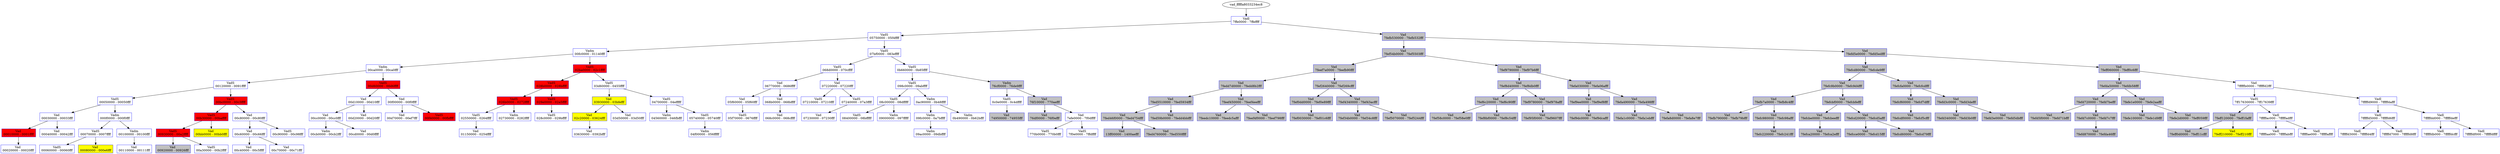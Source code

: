 /* Pid:   3596 */
digraph processtree {
graph [rankdir = "TB"];
vad_fffffa8033234ec8 -> vad_fffffa80325b84d0
vad_fffffa80325b84d0 [label = "{ Vadl\n7ffe0000 - 7ffeffff }"shape = "record" color = "blue" style = "filled" fillcolor = "white"];
vad_fffffa80325b84d0 -> vad_fffffa8032456db0
vad_fffffa8032456db0 [label = "{ VadS\n05750000 - 05f4ffff }"shape = "record" color = "blue" style = "filled" fillcolor = "white"];
vad_fffffa8032456db0 -> vad_fffffa80325a76b0
vad_fffffa80325a76b0 [label = "{ Vadm\n00fc0000 - 01140fff }"shape = "record" color = "blue" style = "filled" fillcolor = "white"];
vad_fffffa80325a76b0 -> vad_fffffa8032713160
vad_fffffa8032713160 [label = "{ Vadm\n00ca0000 - 00ca0fff }"shape = "record" color = "blue" style = "filled" fillcolor = "white"];
vad_fffffa8032713160 -> vad_fffffa80314a0fc0
vad_fffffa80314a0fc0 [label = "{ VadS\n00120000 - 0091ffff }"shape = "record" color = "blue" style = "filled" fillcolor = "white"];
vad_fffffa80314a0fc0 -> vad_fffffa803157bfc0
vad_fffffa803157bfc0 [label = "{ VadS\n00050000 - 00050fff }"shape = "record" color = "blue" style = "filled" fillcolor = "white"];
vad_fffffa803157bfc0 -> vad_fffffa8032008d50
vad_fffffa8032008d50 [label = "{ Vad \n00030000 - 00033fff }"shape = "record" color = "blue" style = "filled" fillcolor = "white"];
vad_fffffa8032008d50 -> vad_fffffa80323a6790
vad_fffffa80323a6790 [label = "{ Vad \n00010000 - 0001ffff }"shape = "record" color = "blue" style = "filled" fillcolor = "red"];
vad_fffffa80323a6790 -> vad_fffffa80324dea30
vad_fffffa80324dea30 [label = "{ Vad \n00020000 - 00020fff }"shape = "record" color = "blue" style = "filled" fillcolor = "white"];
vad_fffffa8032008d50 -> vad_fffffa80325b8110
vad_fffffa80325b8110 [label = "{ Vad \n00040000 - 00042fff }"shape = "record" color = "blue" style = "filled" fillcolor = "white"];
vad_fffffa803157bfc0 -> vad_fffffa8032008470
vad_fffffa8032008470 [label = "{ Vadm\n000f0000 - 000f0fff }"shape = "record" color = "blue" style = "filled" fillcolor = "white"];
vad_fffffa8032008470 -> vad_fffffa8031537fc0
vad_fffffa8031537fc0 [label = "{ VadS\n00070000 - 0007ffff }"shape = "record" color = "blue" style = "filled" fillcolor = "white"];
vad_fffffa8031537fc0 -> vad_fffffa803148c2a0
vad_fffffa803148c2a0 [label = "{ VadS\n00060000 - 00060fff }"shape = "record" color = "blue" style = "filled" fillcolor = "white"];
vad_fffffa8031537fc0 -> vad_fffffa80324a5e30
vad_fffffa80324a5e30 [label = "{ Vad \n00080000 - 000e6fff }"shape = "record" color = "blue" style = "filled" fillcolor = "yellow"];
vad_fffffa8032008470 -> vad_fffffa8032008330
vad_fffffa8032008330 [label = "{ Vadm\n00100000 - 00100fff }"shape = "record" color = "blue" style = "filled" fillcolor = "white"];
vad_fffffa8032008330 -> vad_fffffa8031ef2330
vad_fffffa8031ef2330 [label = "{ Vad \n00110000 - 00111fff }"shape = "record" color = "blue" style = "filled" fillcolor = "white"];
vad_fffffa80314a0fc0 -> vad_fffffa80325b8580
vad_fffffa80325b8580 [label = "{ VadS\n00bc0000 - 00c3ffff }"shape = "record" color = "blue" style = "filled" fillcolor = "red"];
vad_fffffa80325b8580 -> vad_fffffa8031594870
vad_fffffa8031594870 [label = "{ VadS\n00b30000 - 00baffff }"shape = "record" color = "blue" style = "filled" fillcolor = "red"];
vad_fffffa8031594870 -> vad_fffffa8031f15e70
vad_fffffa8031f15e70 [label = "{ VadS\n00930000 - 00a2ffff }"shape = "record" color = "blue" style = "filled" fillcolor = "red"];
vad_fffffa8031f15e70 -> vad_fffffa80326d6920
vad_fffffa80326d6920 [label = "{ Vad \n00920000 - 00926fff }"shape = "record" color = "blue" style = "filled" fillcolor = "gray"];
vad_fffffa8031f15e70 -> vad_fffffa80324aba70
vad_fffffa80324aba70 [label = "{ VadS\n00a30000 - 00b2ffff }"shape = "record" color = "blue" style = "filled" fillcolor = "white"];
vad_fffffa8031594870 -> vad_fffffa80326d71f0
vad_fffffa80326d71f0 [label = "{ Vad \n00bb0000 - 00bb0fff }"shape = "record" color = "blue" style = "filled" fillcolor = "yellow"];
vad_fffffa80325b8580 -> vad_fffffa8032b4b760
vad_fffffa8032b4b760 [label = "{ Vad \n00c80000 - 00c80fff }"shape = "record" color = "blue" style = "filled" fillcolor = "white"];
vad_fffffa8032b4b760 -> vad_fffffa80325bb7f0
vad_fffffa80325bb7f0 [label = "{ Vad \n00c60000 - 00c66fff }"shape = "record" color = "blue" style = "filled" fillcolor = "white"];
vad_fffffa80325bb7f0 -> vad_fffffa80326ddea0
vad_fffffa80326ddea0 [label = "{ Vad \n00c40000 - 00c5ffff }"shape = "record" color = "blue" style = "filled" fillcolor = "white"];
vad_fffffa80325bb7f0 -> vad_fffffa803259c770
vad_fffffa803259c770 [label = "{ Vad \n00c70000 - 00c71fff }"shape = "record" color = "blue" style = "filled" fillcolor = "white"];
vad_fffffa8032b4b760 -> vad_fffffa80327255a0
vad_fffffa80327255a0 [label = "{ VadS\n00c90000 - 00c98fff }"shape = "record" color = "blue" style = "filled" fillcolor = "white"];
vad_fffffa8032713160 -> vad_fffffa80324de9e0
vad_fffffa80324de9e0 [label = "{ VadS\n00d60000 - 00d6ffff }"shape = "record" color = "blue" style = "filled" fillcolor = "red"];
vad_fffffa80324de9e0 -> vad_fffffa80326e6f80
vad_fffffa80326e6f80 [label = "{ Vad \n00d10000 - 00d10fff }"shape = "record" color = "blue" style = "filled" fillcolor = "white"];
vad_fffffa80326e6f80 -> vad_fffffa803276e8c0
vad_fffffa803276e8c0 [label = "{ Vad \n00cc0000 - 00cc0fff }"shape = "record" color = "blue" style = "filled" fillcolor = "white"];
vad_fffffa803276e8c0 -> vad_fffffa803273b910
vad_fffffa803273b910 [label = "{ Vadm\n00cb0000 - 00cb2fff }"shape = "record" color = "blue" style = "filled" fillcolor = "white"];
vad_fffffa803276e8c0 -> vad_fffffa8032771d30
vad_fffffa8032771d30 [label = "{ Vad \n00cd0000 - 00d0ffff }"shape = "record" color = "blue" style = "filled" fillcolor = "white"];
vad_fffffa80326e6f80 -> vad_fffffa803259ad50
vad_fffffa803259ad50 [label = "{ Vad \n00d20000 - 00d20fff }"shape = "record" color = "blue" style = "filled" fillcolor = "white"];
vad_fffffa80324de9e0 -> vad_fffffa80325bf430
vad_fffffa80325bf430 [label = "{ Vad \n00f00000 - 00f0ffff }"shape = "record" color = "blue" style = "filled" fillcolor = "white"];
vad_fffffa80325bf430 -> vad_fffffa803265cef0
vad_fffffa803265cef0 [label = "{ Vad \n00d70000 - 00ef7fff }"shape = "record" color = "blue" style = "filled" fillcolor = "white"];
vad_fffffa80325bf430 -> vad_fffffa8031519300
vad_fffffa8031519300 [label = "{ VadS\n00f40000 - 00fbffff }"shape = "record" color = "blue" style = "filled" fillcolor = "red"];
vad_fffffa80325a76b0 -> vad_fffffa80314d8310
vad_fffffa80314d8310 [label = "{ VadS\n02ba0000 - 02c1ffff }"shape = "record" color = "blue" style = "filled" fillcolor = "red"];
vad_fffffa80314d8310 -> vad_fffffa80323da2b0
vad_fffffa80323da2b0 [label = "{ VadS\n028b0000 - 028bffff }"shape = "record" color = "blue" style = "filled" fillcolor = "red"];
vad_fffffa80323da2b0 -> vad_fffffa80326186e0
vad_fffffa80326186e0 [label = "{ VadS\n026b0000 - 0272ffff }"shape = "record" color = "blue" style = "filled" fillcolor = "red"];
vad_fffffa80326186e0 -> vad_fffffa803275da00
vad_fffffa803275da00 [label = "{ VadS\n02550000 - 0264ffff }"shape = "record" color = "blue" style = "filled" fillcolor = "white"];
vad_fffffa803275da00 -> vad_fffffa803259c360
vad_fffffa803259c360 [label = "{ Vad \n01150000 - 0254ffff }"shape = "record" color = "blue" style = "filled" fillcolor = "white"];
vad_fffffa80326186e0 -> vad_fffffa803265a180
vad_fffffa803265a180 [label = "{ Vadm\n02730000 - 0282ffff }"shape = "record" color = "blue" style = "filled" fillcolor = "white"];
vad_fffffa80323da2b0 -> vad_fffffa8033a6d8b0
vad_fffffa8033a6d8b0 [label = "{ VadS\n029e0000 - 02a5ffff }"shape = "record" color = "blue" style = "filled" fillcolor = "red"];
vad_fffffa8033a6d8b0 -> vad_fffffa80327415e0
vad_fffffa80327415e0 [label = "{ VadS\n028c0000 - 029bffff }"shape = "record" color = "blue" style = "filled" fillcolor = "white"];
vad_fffffa80314d8310 -> vad_fffffa80316e97e0
vad_fffffa80316e97e0 [label = "{ VadS\n03d60000 - 0455ffff }"shape = "record" color = "blue" style = "filled" fillcolor = "white"];
vad_fffffa80316e97e0 -> vad_fffffa8032394a20
vad_fffffa8032394a20 [label = "{ Vad \n03930000 - 03bfefff }"shape = "record" color = "blue" style = "filled" fillcolor = "yellow"];
vad_fffffa8032394a20 -> vad_fffffa80326dde10
vad_fffffa80326dde10 [label = "{ Vad \n02c20000 - 03624fff }"shape = "record" color = "blue" style = "filled" fillcolor = "yellow"];
vad_fffffa80326dde10 -> vad_fffffa803259c6e0
vad_fffffa803259c6e0 [label = "{ Vad \n03630000 - 0392bfff }"shape = "record" color = "blue" style = "filled" fillcolor = "white"];
vad_fffffa8032394a20 -> vad_fffffa803390f210
vad_fffffa803390f210 [label = "{ Vad \n03d50000 - 03d50fff }"shape = "record" color = "blue" style = "filled" fillcolor = "white"];
vad_fffffa80316e97e0 -> vad_fffffa80316f24c0
vad_fffffa80316f24c0 [label = "{ VadS\n04700000 - 04efffff }"shape = "record" color = "blue" style = "filled" fillcolor = "white"];
vad_fffffa80316f24c0 -> vad_fffffa8032824660
vad_fffffa8032824660 [label = "{ Vadm\n04560000 - 046fbfff }"shape = "record" color = "blue" style = "filled" fillcolor = "white"];
vad_fffffa80316f24c0 -> vad_fffffa80331ae860
vad_fffffa80331ae860 [label = "{ VadS\n05740000 - 05740fff }"shape = "record" color = "blue" style = "filled" fillcolor = "white"];
vad_fffffa80331ae860 -> vad_fffffa8033634410
vad_fffffa8033634410 [label = "{ Vadm\n04f00000 - 056fffff }"shape = "record" color = "blue" style = "filled" fillcolor = "white"];
vad_fffffa8032456db0 -> vad_fffffa80327713a0
vad_fffffa80327713a0 [label = "{ VadS\n07bf0000 - 083effff }"shape = "record" color = "blue" style = "filled" fillcolor = "white"];
vad_fffffa80327713a0 -> vad_fffffa80327e2b30
vad_fffffa80327e2b30 [label = "{ VadS\n068d0000 - 070cffff }"shape = "record" color = "blue" style = "filled" fillcolor = "white"];
vad_fffffa80327e2b30 -> vad_fffffa80325bf4c0
vad_fffffa80325bf4c0 [label = "{ Vad \n06770000 - 0686ffff }"shape = "record" color = "blue" style = "filled" fillcolor = "white"];
vad_fffffa80325bf4c0 -> vad_fffffa803390f5b0
vad_fffffa803390f5b0 [label = "{ Vad \n05f60000 - 05f60fff }"shape = "record" color = "blue" style = "filled" fillcolor = "white"];
vad_fffffa803390f5b0 -> vad_fffffa8032d46010
vad_fffffa8032d46010 [label = "{ VadS\n05f70000 - 0676ffff }"shape = "record" color = "blue" style = "filled" fillcolor = "white"];
vad_fffffa80325bf4c0 -> vad_fffffa8033927870
vad_fffffa8033927870 [label = "{ Vad \n068b0000 - 068bffff }"shape = "record" color = "blue" style = "filled" fillcolor = "white"];
vad_fffffa8033927870 -> vad_fffffa80339277e0
vad_fffffa80339277e0 [label = "{ Vad \n068c0000 - 068cffff }"shape = "record" color = "blue" style = "filled" fillcolor = "white"];
vad_fffffa80327e2b30 -> vad_fffffa80324487b0
vad_fffffa80324487b0 [label = "{ Vad \n07220000 - 07220fff }"shape = "record" color = "blue" style = "filled" fillcolor = "white"];
vad_fffffa80324487b0 -> vad_fffffa80332458c0
vad_fffffa80332458c0 [label = "{ VadS\n07210000 - 07210fff }"shape = "record" color = "blue" style = "filled" fillcolor = "white"];
vad_fffffa80324487b0 -> vad_fffffa8032753be0
vad_fffffa8032753be0 [label = "{ VadS\n07240000 - 07a3ffff }"shape = "record" color = "blue" style = "filled" fillcolor = "white"];
vad_fffffa8032753be0 -> vad_fffffa80325cc860
vad_fffffa80325cc860 [label = "{ Vad \n07230000 - 07230fff }"shape = "record" color = "blue" style = "filled" fillcolor = "white"];
vad_fffffa80327713a0 -> vad_fffffa8032d97170
vad_fffffa8032d97170 [label = "{ VadS\n0b660000 - 0b85ffff }"shape = "record" color = "blue" style = "filled" fillcolor = "white"];
vad_fffffa8032d97170 -> vad_fffffa80325d5e80
vad_fffffa80325d5e80 [label = "{ VadS\n098c0000 - 09abffff }"shape = "record" color = "blue" style = "filled" fillcolor = "white"];
vad_fffffa80325d5e80 -> vad_fffffa8032750820
vad_fffffa8032750820 [label = "{ VadS\n08c00000 - 08dfffff }"shape = "record" color = "blue" style = "filled" fillcolor = "white"];
vad_fffffa8032750820 -> vad_fffffa8032753150
vad_fffffa8032753150 [label = "{ VadS\n08400000 - 08bfffff }"shape = "record" color = "blue" style = "filled" fillcolor = "white"];
vad_fffffa8032750820 -> vad_fffffa8032778340
vad_fffffa8032778340 [label = "{ Vadm\n09000000 - 097fffff }"shape = "record" color = "blue" style = "filled" fillcolor = "white"];
vad_fffffa80325d5e80 -> vad_fffffa8031e50160
vad_fffffa8031e50160 [label = "{ Vadm\n0ac90000 - 0b48ffff }"shape = "record" color = "blue" style = "filled" fillcolor = "white"];
vad_fffffa8031e50160 -> vad_fffffa80333205b0
vad_fffffa80333205b0 [label = "{ Vadm\n09fc0000 - 0a7bffff }"shape = "record" color = "blue" style = "filled" fillcolor = "white"];
vad_fffffa80333205b0 -> vad_fffffa8032448860
vad_fffffa8032448860 [label = "{ Vadm\n09ac0000 - 09dbffff }"shape = "record" color = "blue" style = "filled" fillcolor = "white"];
vad_fffffa8031e50160 -> vad_fffffa803357b460
vad_fffffa803357b460 [label = "{ Vadm\n0b490000 - 0b62bfff }"shape = "record" color = "blue" style = "filled" fillcolor = "white"];
vad_fffffa8032d97170 -> vad_fffffa80320083d0
vad_fffffa80320083d0 [label = "{ Vadm\n76cf0000 - 76de9fff }"shape = "record" color = "blue" style = "filled" fillcolor = "gray"];
vad_fffffa80320083d0 -> vad_fffffa8031428460
vad_fffffa8031428460 [label = "{ VadS\n0c0e0000 - 0c4dffff }"shape = "record" color = "blue" style = "filled" fillcolor = "white"];
vad_fffffa8031428460 -> vad_fffffa8032614780
vad_fffffa8032614780 [label = "{ Vad \n74950000 - 74955fff }"shape = "record" color = "blue" style = "filled" fillcolor = "gray"];
vad_fffffa80320083d0 -> vad_fffffa803260b0c0
vad_fffffa803260b0c0 [label = "{ Vad \n76f10000 - 770aefff }"shape = "record" color = "blue" style = "filled" fillcolor = "gray"];
vad_fffffa803260b0c0 -> vad_fffffa80324ab540
vad_fffffa80324ab540 [label = "{ Vad \n76df0000 - 76f0efff }"shape = "record" color = "blue" style = "filled" fillcolor = "gray"];
vad_fffffa803260b0c0 -> vad_fffffa80323a6310
vad_fffffa80323a6310 [label = "{ Vad \n7efe0000 - 7f0dffff }"shape = "record" color = "blue" style = "filled" fillcolor = "white"];
vad_fffffa80323a6310 -> vad_fffffa8031581f60
vad_fffffa8031581f60 [label = "{ VadS\n770b0000 - 770b0fff }"shape = "record" color = "blue" style = "filled" fillcolor = "white"];
vad_fffffa80323a6310 -> vad_fffffa803177b2c0
vad_fffffa803177b2c0 [label = "{ VadS\n7f0e0000 - 7ffdffff }"shape = "record" color = "blue" style = "filled" fillcolor = "white"];
vad_fffffa80325b84d0 -> vad_fffffa8032617260
vad_fffffa8032617260 [label = "{ Vad \n7fefb530000 - 7fefb532fff }"shape = "record" color = "blue" style = "filled" fillcolor = "gray"];
vad_fffffa8032617260 -> vad_fffffa80326d6630
vad_fffffa80326d6630 [label = "{ Vad \n7fef54b0000 - 7fef5503fff }"shape = "record" color = "blue" style = "filled" fillcolor = "gray"];
vad_fffffa80326d6630 -> vad_fffffa80325bb910
vad_fffffa80325bb910 [label = "{ Vad \n7feef7a0000 - 7feefb90fff }"shape = "record" color = "blue" style = "filled" fillcolor = "gray"];
vad_fffffa80325bb910 -> vad_fffffa80324a50f0
vad_fffffa80324a50f0 [label = "{ Vad \n7fedd7d0000 - 7fedd8b2fff }"shape = "record" color = "blue" style = "filled" fillcolor = "gray"];
vad_fffffa80324a50f0 -> vad_fffffa80324a7130
vad_fffffa80324a7130 [label = "{ Vad \n7fed5510000 - 7fed5934fff }"shape = "record" color = "blue" style = "filled" fillcolor = "gray"];
vad_fffffa80324a7130 -> vad_fffffa8032555480
vad_fffffa8032555480 [label = "{ Vad \n7fed46f0000 - 7fed4754fff }"shape = "record" color = "blue" style = "filled" fillcolor = "gray"];
vad_fffffa8032555480 -> vad_fffffa80325b09d0
vad_fffffa80325b09d0 [label = "{ Vad \n13ff00000 - 1400aefff }"shape = "record" color = "blue" style = "filled" fillcolor = "gray"];
vad_fffffa8032555480 -> vad_fffffa8031ef7df0
vad_fffffa8031ef7df0 [label = "{ Vad \n7fed4760000 - 7fed550ffff }"shape = "record" color = "blue" style = "filled" fillcolor = "gray"];
vad_fffffa80324a7130 -> vad_fffffa80326cda70
vad_fffffa80326cda70 [label = "{ Vad \n7fed59b0000 - 7fedd4bbfff }"shape = "record" color = "blue" style = "filled" fillcolor = "gray"];
vad_fffffa80324a50f0 -> vad_fffffa8033381c00
vad_fffffa8033381c00 [label = "{ Vad \n7feef450000 - 7feef4eefff }"shape = "record" color = "blue" style = "filled" fillcolor = "gray"];
vad_fffffa8033381c00 -> vad_fffffa80328209b0
vad_fffffa80328209b0 [label = "{ Vad \n7feedc10000 - 7feedc5afff }"shape = "record" color = "blue" style = "filled" fillcolor = "gray"];
vad_fffffa8033381c00 -> vad_fffffa8032614db0
vad_fffffa8032614db0 [label = "{ Vad \n7feef4f0000 - 7feef798fff }"shape = "record" color = "blue" style = "filled" fillcolor = "gray"];
vad_fffffa80325bb910 -> vad_fffffa80324a72d0
vad_fffffa80324a72d0 [label = "{ Vad \n7fef2640000 - 7fef269cfff }"shape = "record" color = "blue" style = "filled" fillcolor = "gray"];
vad_fffffa80324a72d0 -> vad_fffffa80326d6a40
vad_fffffa80326d6a40 [label = "{ Vad \n7fef0dd0000 - 7fef0e89fff }"shape = "record" color = "blue" style = "filled" fillcolor = "gray"];
vad_fffffa80326d6a40 -> vad_fffffa80326d63f0
vad_fffffa80326d63f0 [label = "{ Vad \n7fef0030000 - 7fef01c6fff }"shape = "record" color = "blue" style = "filled" fillcolor = "gray"];
vad_fffffa80324a72d0 -> vad_fffffa80325bd630
vad_fffffa80325bd630 [label = "{ Vad \n7fef4340000 - 7fef43acfff }"shape = "record" color = "blue" style = "filled" fillcolor = "gray"];
vad_fffffa80325bd630 -> vad_fffffa8032750e60
vad_fffffa8032750e60 [label = "{ Vad \n7fef34b0000 - 7fef34c8fff }"shape = "record" color = "blue" style = "filled" fillcolor = "gray"];
vad_fffffa80325bd630 -> vad_fffffa8031f3c130
vad_fffffa8031f3c130 [label = "{ Vad \n7fef5070000 - 7fef5244fff }"shape = "record" color = "blue" style = "filled" fillcolor = "gray"];
vad_fffffa80326d6630 -> vad_fffffa80326d1010
vad_fffffa80326d1010 [label = "{ Vad \n7fef9790000 - 7fef97b6fff }"shape = "record" color = "blue" style = "filled" fillcolor = "gray"];
vad_fffffa80326d1010 -> vad_fffffa80326d7ef0
vad_fffffa80326d7ef0 [label = "{ Vad \n7fef8d40000 - 7fef8db0fff }"shape = "record" color = "blue" style = "filled" fillcolor = "gray"];
vad_fffffa80326d7ef0 -> vad_fffffa80326d6360
vad_fffffa80326d6360 [label = "{ Vad \n7fef6c20000 - 7fef6c90fff }"shape = "record" color = "blue" style = "filled" fillcolor = "gray"];
vad_fffffa80326d6360 -> vad_fffffa803181f010
vad_fffffa803181f010 [label = "{ Vad \n7fef58c0000 - 7fef58e0fff }"shape = "record" color = "blue" style = "filled" fillcolor = "gray"];
vad_fffffa80326d6360 -> vad_fffffa80326d7d40
vad_fffffa80326d7d40 [label = "{ Vad \n7fef8bf0000 - 7fef8c54fff }"shape = "record" color = "blue" style = "filled" fillcolor = "gray"];
vad_fffffa80326d7ef0 -> vad_fffffa80326d18c0
vad_fffffa80326d18c0 [label = "{ Vad \n7fef9780000 - 7fef978afff }"shape = "record" color = "blue" style = "filled" fillcolor = "gray"];
vad_fffffa80326d18c0 -> vad_fffffa80326d7b00
vad_fffffa80326d7b00 [label = "{ Vad \n7fef95f0000 - 7fef9607fff }"shape = "record" color = "blue" style = "filled" fillcolor = "gray"];
vad_fffffa80326d1010 -> vad_fffffa80326d3480
vad_fffffa80326d3480 [label = "{ Vad \n7fefa030000 - 7fefa06afff }"shape = "record" color = "blue" style = "filled" fillcolor = "gray"];
vad_fffffa80326d3480 -> vad_fffffa80325bb880
vad_fffffa80325bb880 [label = "{ Vad \n7fef9ee0000 - 7fef9ef8fff }"shape = "record" color = "blue" style = "filled" fillcolor = "gray"];
vad_fffffa80325bb880 -> vad_fffffa80333818f0
vad_fffffa80333818f0 [label = "{ Vad \n7fef9dc0000 - 7fef9dcafff }"shape = "record" color = "blue" style = "filled" fillcolor = "gray"];
vad_fffffa80326d3480 -> vad_fffffa8032614d20
vad_fffffa8032614d20 [label = "{ Vad \n7fefa490000 - 7fefa498fff }"shape = "record" color = "blue" style = "filled" fillcolor = "gray"];
vad_fffffa8032614d20 -> vad_fffffa803339bf80
vad_fffffa803339bf80 [label = "{ Vad \n7fefa1c0000 - 7fefa1ebfff }"shape = "record" color = "blue" style = "filled" fillcolor = "gray"];
vad_fffffa8032614d20 -> vad_fffffa803265c7f0
vad_fffffa803265c7f0 [label = "{ Vad \n7fefa8d0000 - 7fefa8e7fff }"shape = "record" color = "blue" style = "filled" fillcolor = "gray"];
vad_fffffa8032617260 -> vad_fffffa8031ef2d40
vad_fffffa8031ef2d40 [label = "{ Vad \n7fefd5e0000 - 7fefd5edfff }"shape = "record" color = "blue" style = "filled" fillcolor = "gray"];
vad_fffffa8031ef2d40 -> vad_fffffa8032616570
vad_fffffa8032616570 [label = "{ Vad \n7fefcd80000 - 7fefcde9fff }"shape = "record" color = "blue" style = "filled" fillcolor = "gray"];
vad_fffffa8032616570 -> vad_fffffa80326d6f00
vad_fffffa80326d6f00 [label = "{ Vad \n7fefc9b0000 - 7fefc9d4fff }"shape = "record" color = "blue" style = "filled" fillcolor = "gray"];
vad_fffffa80326d6f00 -> vad_fffffa80326d6240
vad_fffffa80326d6240 [label = "{ Vad \n7fefb7a0000 - 7fefb8c4fff }"shape = "record" color = "blue" style = "filled" fillcolor = "gray"];
vad_fffffa80326d6240 -> vad_fffffa80324abbe0
vad_fffffa80324abbe0 [label = "{ Vad \n7fefb790000 - 7fefb79bfff }"shape = "record" color = "blue" style = "filled" fillcolor = "gray"];
vad_fffffa80326d6240 -> vad_fffffa80326d3100
vad_fffffa80326d3100 [label = "{ Vad \n7fefc980000 - 7fefc98afff }"shape = "record" color = "blue" style = "filled" fillcolor = "gray"];
vad_fffffa80326d3100 -> vad_fffffa8033381860
vad_fffffa8033381860 [label = "{ Vad \n7fefc220000 - 7fefc241fff }"shape = "record" color = "blue" style = "filled" fillcolor = "gray"];
vad_fffffa80326d6f00 -> vad_fffffa80326d6d10
vad_fffffa80326d6d10 [label = "{ Vad \n7fefcbf0000 - 7fefcbfefff }"shape = "record" color = "blue" style = "filled" fillcolor = "gray"];
vad_fffffa80326d6d10 -> vad_fffffa80326d6b60
vad_fffffa80326d6b60 [label = "{ Vad \n7fefcbe0000 - 7fefcbeefff }"shape = "record" color = "blue" style = "filled" fillcolor = "gray"];
vad_fffffa80326d6b60 -> vad_fffffa80326eb0a0
vad_fffffa80326eb0a0 [label = "{ Vad \n7fefca20000 - 7fefca2efff }"shape = "record" color = "blue" style = "filled" fillcolor = "gray"];
vad_fffffa80326d6d10 -> vad_fffffa80326d6c80
vad_fffffa80326d6c80 [label = "{ Vad \n7fefcd20000 - 7fefcd5afff }"shape = "record" color = "blue" style = "filled" fillcolor = "gray"];
vad_fffffa80326d6c80 -> vad_fffffa8033381a10
vad_fffffa8033381a10 [label = "{ Vad \n7fefcce0000 - 7fefcd15fff }"shape = "record" color = "blue" style = "filled" fillcolor = "gray"];
vad_fffffa80326d6c80 -> vad_fffffa8033381980
vad_fffffa8033381980 [label = "{ Vad \n7fefcd60000 - 7fefcd79fff }"shape = "record" color = "blue" style = "filled" fillcolor = "gray"];
vad_fffffa8032616570 -> vad_fffffa803265cde0
vad_fffffa803265cde0 [label = "{ Vad \n7fefcfa0000 - 7fefcfcdfff }"shape = "record" color = "blue" style = "filled" fillcolor = "gray"];
vad_fffffa803265cde0 -> vad_fffffa80326d6da0
vad_fffffa80326d6da0 [label = "{ Vad \n7fefcf60000 - 7fefcf7dfff }"shape = "record" color = "blue" style = "filled" fillcolor = "gray"];
vad_fffffa80326d6da0 -> vad_fffffa80326d6bf0
vad_fffffa80326d6bf0 [label = "{ Vad \n7fefcdf0000 - 7fefcf5cfff }"shape = "record" color = "blue" style = "filled" fillcolor = "gray"];
vad_fffffa803265cde0 -> vad_fffffa8031ef2f80
vad_fffffa8031ef2f80 [label = "{ Vad \n7fefd3c0000 - 7fefd3defff }"shape = "record" color = "blue" style = "filled" fillcolor = "gray"];
vad_fffffa8031ef2f80 -> vad_fffffa8032614ee0
vad_fffffa8032614ee0 [label = "{ Vad \n7fefd340000 - 7fefd3b0fff }"shape = "record" color = "blue" style = "filled" fillcolor = "gray"];
vad_fffffa8031ef2f80 -> vad_fffffa80326d3ce0
vad_fffffa80326d3ce0 [label = "{ Vad \n7fefd3e0000 - 7fefd5dbfff }"shape = "record" color = "blue" style = "filled" fillcolor = "gray"];
vad_fffffa8031ef2d40 -> vad_fffffa8031ef2e60
vad_fffffa8031ef2e60 [label = "{ Vad \n7feff060000 - 7feff0c6fff }"shape = "record" color = "blue" style = "filled" fillcolor = "gray"];
vad_fffffa8031ef2e60 -> vad_fffffa803265cd50
vad_fffffa803265cd50 [label = "{ Vad \n7fefda50000 - 7fefdb58fff }"shape = "record" color = "blue" style = "filled" fillcolor = "gray"];
vad_fffffa803265cd50 -> vad_fffffa80324abb50
vad_fffffa80324abb50 [label = "{ Vad \n7fefd720000 - 7fefd7befff }"shape = "record" color = "blue" style = "filled" fillcolor = "gray"];
vad_fffffa80324abb50 -> vad_fffffa80326170b0
vad_fffffa80326170b0 [label = "{ Vad \n7fefd5f0000 - 7fefd71bfff }"shape = "record" color = "blue" style = "filled" fillcolor = "gray"];
vad_fffffa80324abb50 -> vad_fffffa80326ce200
vad_fffffa80326ce200 [label = "{ Vad \n7fefd7c0000 - 7fefd7c7fff }"shape = "record" color = "blue" style = "filled" fillcolor = "gray"];
vad_fffffa80326ce200 -> vad_fffffa803339bef0
vad_fffffa803339bef0 [label = "{ Vad \n7fefd870000 - 7fefda46fff }"shape = "record" color = "blue" style = "filled" fillcolor = "gray"];
vad_fffffa803265cd50 -> vad_fffffa803265cf80
vad_fffffa803265cf80 [label = "{ Vad \n7fefe1e0000 - 7fefe2aafff }"shape = "record" color = "blue" style = "filled" fillcolor = "gray"];
vad_fffffa803265cf80 -> vad_fffffa80326d3d70
vad_fffffa80326d3d70 [label = "{ Vad \n7fefe100000 - 7fefe1d9fff }"shape = "record" color = "blue" style = "filled" fillcolor = "gray"];
vad_fffffa803265cf80 -> vad_fffffa803273b760
vad_fffffa803273b760 [label = "{ Vad \n7fefe2d0000 - 7feff059fff }"shape = "record" color = "blue" style = "filled" fillcolor = "gray"];
vad_fffffa8031ef2e60 -> vad_fffffa80324abf80
vad_fffffa80324abf80 [label = "{ Vad \n7fffffb0000 - 7fffffd2fff }"shape = "record" color = "blue" style = "filled" fillcolor = "white"];
vad_fffffa80324abf80 -> vad_fffffa80316445f0
vad_fffffa80316445f0 [label = "{ VadS\n7ff17630000 - 7ff17639fff }"shape = "record" color = "blue" style = "filled" fillcolor = "white"];
vad_fffffa80316445f0 -> vad_fffffa8031ef2ef0
vad_fffffa8031ef2ef0 [label = "{ Vad \n7feff120000 - 7feff1fafff }"shape = "record" color = "blue" style = "filled" fillcolor = "gray"];
vad_fffffa8031ef2ef0 -> vad_fffffa80326ce290
vad_fffffa80326ce290 [label = "{ Vad \n7feff0d0000 - 7feff11cfff }"shape = "record" color = "blue" style = "filled" fillcolor = "gray"];
vad_fffffa8031ef2ef0 -> vad_fffffa80324abe50
vad_fffffa80324abe50 [label = "{ Vad \n7feff210000 - 7feff210fff }"shape = "record" color = "blue" style = "filled" fillcolor = "yellow"];
vad_fffffa80316445f0 -> vad_fffffa803272c310
vad_fffffa803272c310 [label = "{ Vadl\n7fffffac000 - 7fffffadfff }"shape = "record" color = "blue" style = "filled" fillcolor = "white"];
vad_fffffa803272c310 -> vad_fffffa80327cb3c0
vad_fffffa80327cb3c0 [label = "{ Vadl\n7fffffaa000 - 7fffffabfff }"shape = "record" color = "blue" style = "filled" fillcolor = "white"];
vad_fffffa803272c310 -> vad_fffffa80325bde10
vad_fffffa80325bde10 [label = "{ Vadl\n7fffffae000 - 7fffffaffff }"shape = "record" color = "blue" style = "filled" fillcolor = "white"];
vad_fffffa80324abf80 -> vad_fffffa80326c19a0
vad_fffffa80326c19a0 [label = "{ Vadl\n7fffffd9000 - 7fffffdafff }"shape = "record" color = "blue" style = "filled" fillcolor = "white"];
vad_fffffa80326c19a0 -> vad_fffffa8032736160
vad_fffffa8032736160 [label = "{ Vadl\n7fffffd5000 - 7fffffd6fff }"shape = "record" color = "blue" style = "filled" fillcolor = "white"];
vad_fffffa8032736160 -> vad_fffffa8032658a60
vad_fffffa8032658a60 [label = "{ Vadl\n7fffffd3000 - 7fffffd4fff }"shape = "record" color = "blue" style = "filled" fillcolor = "white"];
vad_fffffa8032736160 -> vad_fffffa8032717e10
vad_fffffa8032717e10 [label = "{ Vadl\n7fffffd7000 - 7fffffd8fff }"shape = "record" color = "blue" style = "filled" fillcolor = "white"];
vad_fffffa80326c19a0 -> vad_fffffa80324abdb0
vad_fffffa80324abdb0 [label = "{ Vadl\n7fffffdd000 - 7fffffdefff }"shape = "record" color = "blue" style = "filled" fillcolor = "white"];
vad_fffffa80324abdb0 -> vad_fffffa803259c540
vad_fffffa803259c540 [label = "{ Vadl\n7fffffdb000 - 7fffffdcfff }"shape = "record" color = "blue" style = "filled" fillcolor = "white"];
vad_fffffa80324abdb0 -> vad_fffffa80324abee0
vad_fffffa80324abee0 [label = "{ Vadl\n7fffffdf000 - 7fffffdffff }"shape = "record" color = "blue" style = "filled" fillcolor = "white"];
}
